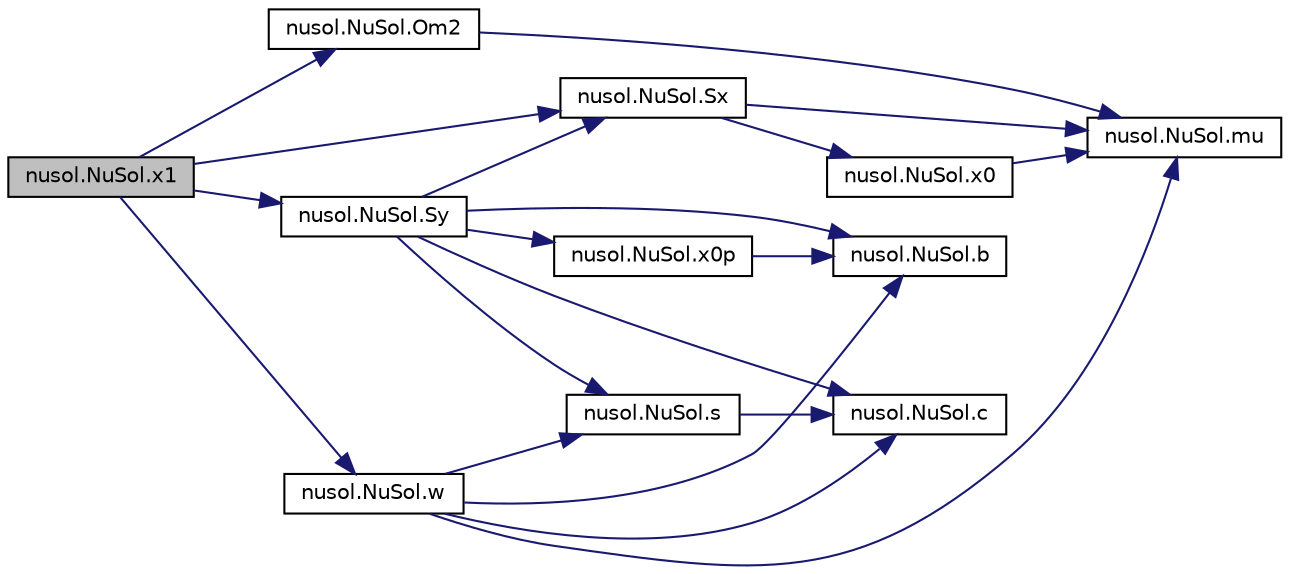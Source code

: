 digraph "nusol.NuSol.x1"
{
 // INTERACTIVE_SVG=YES
 // LATEX_PDF_SIZE
  edge [fontname="Helvetica",fontsize="10",labelfontname="Helvetica",labelfontsize="10"];
  node [fontname="Helvetica",fontsize="10",shape=record];
  rankdir="LR";
  Node1 [label="nusol.NuSol.x1",height=0.2,width=0.4,color="black", fillcolor="grey75", style="filled", fontcolor="black",tooltip=" "];
  Node1 -> Node2 [color="midnightblue",fontsize="10",style="solid",fontname="Helvetica"];
  Node2 [label="nusol.NuSol.Om2",height=0.2,width=0.4,color="black", fillcolor="white", style="filled",URL="$classnusol_1_1_nu_sol.html#a30b8066a6a47c9d0265bcd1b70a4c9bf",tooltip=" "];
  Node2 -> Node3 [color="midnightblue",fontsize="10",style="solid",fontname="Helvetica"];
  Node3 [label="nusol.NuSol.mu",height=0.2,width=0.4,color="black", fillcolor="white", style="filled",URL="$classnusol_1_1_nu_sol.html#a430b19484fe58e86e1151e09d8cca9be",tooltip=" "];
  Node1 -> Node4 [color="midnightblue",fontsize="10",style="solid",fontname="Helvetica"];
  Node4 [label="nusol.NuSol.Sx",height=0.2,width=0.4,color="black", fillcolor="white", style="filled",URL="$classnusol_1_1_nu_sol.html#a7b3b7f68ad5c6941f4f5fbb8f77cc429",tooltip=" "];
  Node4 -> Node3 [color="midnightblue",fontsize="10",style="solid",fontname="Helvetica"];
  Node4 -> Node5 [color="midnightblue",fontsize="10",style="solid",fontname="Helvetica"];
  Node5 [label="nusol.NuSol.x0",height=0.2,width=0.4,color="black", fillcolor="white", style="filled",URL="$classnusol_1_1_nu_sol.html#af1457c81033dfb45d4f5b30be1e872c4",tooltip=" "];
  Node5 -> Node3 [color="midnightblue",fontsize="10",style="solid",fontname="Helvetica"];
  Node1 -> Node6 [color="midnightblue",fontsize="10",style="solid",fontname="Helvetica"];
  Node6 [label="nusol.NuSol.Sy",height=0.2,width=0.4,color="black", fillcolor="white", style="filled",URL="$classnusol_1_1_nu_sol.html#af961772e702273d94201f394e4c47c28",tooltip=" "];
  Node6 -> Node7 [color="midnightblue",fontsize="10",style="solid",fontname="Helvetica"];
  Node7 [label="nusol.NuSol.b",height=0.2,width=0.4,color="black", fillcolor="white", style="filled",URL="$classnusol_1_1_nu_sol.html#a37f22a01b26c60dca8ce541e1d5a3281",tooltip=" "];
  Node6 -> Node8 [color="midnightblue",fontsize="10",style="solid",fontname="Helvetica"];
  Node8 [label="nusol.NuSol.c",height=0.2,width=0.4,color="black", fillcolor="white", style="filled",URL="$classnusol_1_1_nu_sol.html#a64a7ecf79d4840805206fc7d227818b6",tooltip=" "];
  Node6 -> Node9 [color="midnightblue",fontsize="10",style="solid",fontname="Helvetica"];
  Node9 [label="nusol.NuSol.s",height=0.2,width=0.4,color="black", fillcolor="white", style="filled",URL="$classnusol_1_1_nu_sol.html#a7b284cef1ab077debf7c296301de909f",tooltip=" "];
  Node9 -> Node8 [color="midnightblue",fontsize="10",style="solid",fontname="Helvetica"];
  Node6 -> Node4 [color="midnightblue",fontsize="10",style="solid",fontname="Helvetica"];
  Node6 -> Node10 [color="midnightblue",fontsize="10",style="solid",fontname="Helvetica"];
  Node10 [label="nusol.NuSol.x0p",height=0.2,width=0.4,color="black", fillcolor="white", style="filled",URL="$classnusol_1_1_nu_sol.html#a9e776929b1785262eb14818ef6ae10b4",tooltip=" "];
  Node10 -> Node7 [color="midnightblue",fontsize="10",style="solid",fontname="Helvetica"];
  Node1 -> Node11 [color="midnightblue",fontsize="10",style="solid",fontname="Helvetica"];
  Node11 [label="nusol.NuSol.w",height=0.2,width=0.4,color="black", fillcolor="white", style="filled",URL="$classnusol_1_1_nu_sol.html#a6cef8840625c26f610d5d826f4c42f77",tooltip=" "];
  Node11 -> Node7 [color="midnightblue",fontsize="10",style="solid",fontname="Helvetica"];
  Node11 -> Node8 [color="midnightblue",fontsize="10",style="solid",fontname="Helvetica"];
  Node11 -> Node3 [color="midnightblue",fontsize="10",style="solid",fontname="Helvetica"];
  Node11 -> Node9 [color="midnightblue",fontsize="10",style="solid",fontname="Helvetica"];
}
